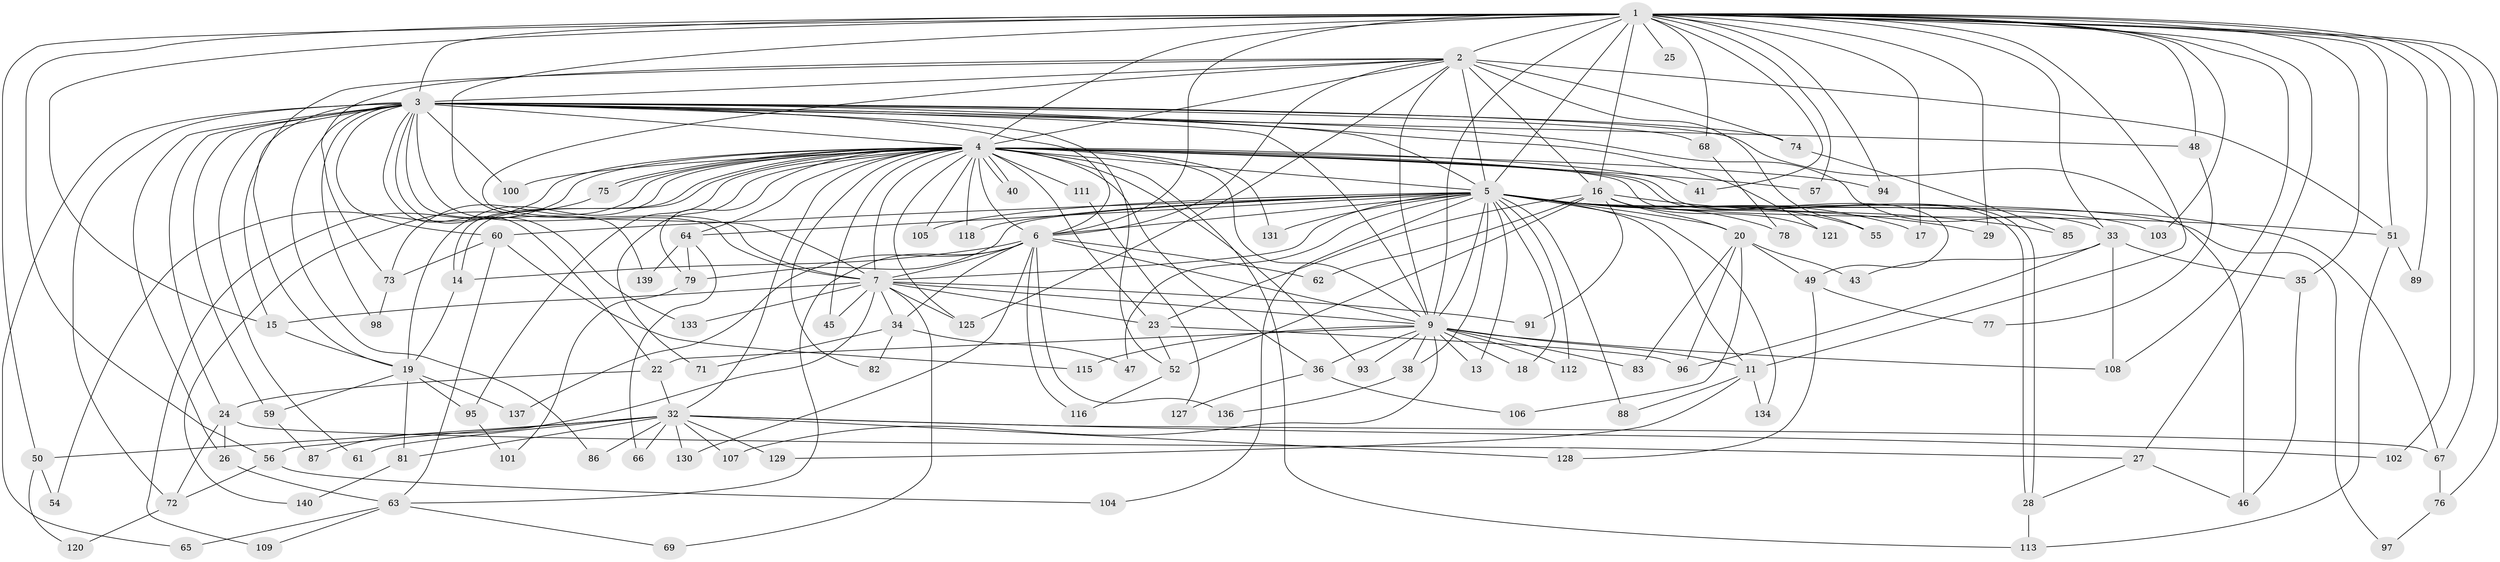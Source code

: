 // original degree distribution, {30: 0.007042253521126761, 17: 0.007042253521126761, 29: 0.007042253521126761, 40: 0.007042253521126761, 20: 0.007042253521126761, 19: 0.014084507042253521, 24: 0.007042253521126761, 21: 0.007042253521126761, 15: 0.007042253521126761, 5: 0.035211267605633804, 3: 0.15492957746478872, 2: 0.5633802816901409, 4: 0.11267605633802817, 9: 0.02112676056338028, 8: 0.02112676056338028, 6: 0.02112676056338028}
// Generated by graph-tools (version 1.1) at 2025/41/03/06/25 10:41:38]
// undirected, 111 vertices, 251 edges
graph export_dot {
graph [start="1"]
  node [color=gray90,style=filled];
  1 [super="+10"];
  2 [super="+92"];
  3 [super="+80"];
  4 [super="+30"];
  5 [super="+8"];
  6 [super="+44"];
  7 [super="+123"];
  9 [super="+12"];
  11 [super="+53"];
  13;
  14 [super="+142"];
  15 [super="+39"];
  16 [super="+31"];
  17;
  18;
  19 [super="+119"];
  20 [super="+21"];
  22;
  23;
  24 [super="+122"];
  25 [super="+124"];
  26;
  27;
  28 [super="+37"];
  29;
  32 [super="+42"];
  33;
  34 [super="+99"];
  35;
  36;
  38;
  40;
  41;
  43;
  45;
  46 [super="+58"];
  47;
  48;
  49;
  50;
  51 [super="+70"];
  52 [super="+141"];
  54;
  55;
  56;
  57;
  59;
  60 [super="+114"];
  61;
  62;
  63 [super="+117"];
  64 [super="+90"];
  65;
  66;
  67 [super="+84"];
  68;
  69;
  71;
  72;
  73;
  74;
  75;
  76;
  77;
  78;
  79;
  81;
  82;
  83;
  85;
  86;
  87;
  88;
  89;
  91;
  93;
  94;
  95;
  96 [super="+110"];
  97;
  98;
  100;
  101;
  102;
  103;
  104;
  105;
  106;
  107;
  108 [super="+135"];
  109;
  111 [super="+138"];
  112;
  113 [super="+132"];
  115;
  116;
  118;
  120;
  121;
  125 [super="+126"];
  127;
  128;
  129;
  130;
  131;
  133;
  134;
  136;
  137;
  139;
  140;
  1 -- 2 [weight=3];
  1 -- 3 [weight=3];
  1 -- 4 [weight=2];
  1 -- 5 [weight=4];
  1 -- 6 [weight=2];
  1 -- 7 [weight=2];
  1 -- 9 [weight=2];
  1 -- 16;
  1 -- 25 [weight=3];
  1 -- 29;
  1 -- 35;
  1 -- 41;
  1 -- 48;
  1 -- 51;
  1 -- 56;
  1 -- 57;
  1 -- 67;
  1 -- 68;
  1 -- 76;
  1 -- 94;
  1 -- 102;
  1 -- 103;
  1 -- 108;
  1 -- 33;
  1 -- 17;
  1 -- 50;
  1 -- 89;
  1 -- 27;
  1 -- 11;
  1 -- 15;
  2 -- 3;
  2 -- 4;
  2 -- 5 [weight=2];
  2 -- 6;
  2 -- 7;
  2 -- 9;
  2 -- 15;
  2 -- 16;
  2 -- 51;
  2 -- 55;
  2 -- 73;
  2 -- 74;
  2 -- 125;
  3 -- 4;
  3 -- 5 [weight=2];
  3 -- 6;
  3 -- 7;
  3 -- 9;
  3 -- 19;
  3 -- 22;
  3 -- 24;
  3 -- 26;
  3 -- 33;
  3 -- 46;
  3 -- 48;
  3 -- 59;
  3 -- 60;
  3 -- 61;
  3 -- 65;
  3 -- 68;
  3 -- 72;
  3 -- 74;
  3 -- 86;
  3 -- 100;
  3 -- 121;
  3 -- 139;
  3 -- 52;
  3 -- 98;
  3 -- 133;
  4 -- 5 [weight=2];
  4 -- 6 [weight=2];
  4 -- 7;
  4 -- 9 [weight=2];
  4 -- 14;
  4 -- 14;
  4 -- 23;
  4 -- 28;
  4 -- 28;
  4 -- 32;
  4 -- 36;
  4 -- 40;
  4 -- 40;
  4 -- 45;
  4 -- 54;
  4 -- 57;
  4 -- 64;
  4 -- 71;
  4 -- 73;
  4 -- 75;
  4 -- 75;
  4 -- 79;
  4 -- 82;
  4 -- 93;
  4 -- 94;
  4 -- 100;
  4 -- 109;
  4 -- 111 [weight=3];
  4 -- 118;
  4 -- 125;
  4 -- 131;
  4 -- 41;
  4 -- 105;
  4 -- 49;
  4 -- 19;
  4 -- 95;
  4 -- 113;
  5 -- 6 [weight=2];
  5 -- 7 [weight=3];
  5 -- 9 [weight=2];
  5 -- 13;
  5 -- 17;
  5 -- 29;
  5 -- 38;
  5 -- 79;
  5 -- 88;
  5 -- 97;
  5 -- 103;
  5 -- 105;
  5 -- 118;
  5 -- 64;
  5 -- 131;
  5 -- 134;
  5 -- 11;
  5 -- 78;
  5 -- 18;
  5 -- 20 [weight=2];
  5 -- 104;
  5 -- 47;
  5 -- 112;
  5 -- 55;
  5 -- 60;
  5 -- 51;
  5 -- 67;
  6 -- 7;
  6 -- 9;
  6 -- 34 [weight=2];
  6 -- 62;
  6 -- 63;
  6 -- 116;
  6 -- 130;
  6 -- 136;
  6 -- 137;
  6 -- 14;
  7 -- 9;
  7 -- 15;
  7 -- 23;
  7 -- 34;
  7 -- 45;
  7 -- 69;
  7 -- 87;
  7 -- 91;
  7 -- 133;
  7 -- 125;
  9 -- 11;
  9 -- 13;
  9 -- 18;
  9 -- 22;
  9 -- 36;
  9 -- 38;
  9 -- 83;
  9 -- 93;
  9 -- 107;
  9 -- 108;
  9 -- 115;
  9 -- 112;
  11 -- 88;
  11 -- 129;
  11 -- 134;
  14 -- 19;
  15 -- 19;
  16 -- 20;
  16 -- 52;
  16 -- 62;
  16 -- 85;
  16 -- 91;
  16 -- 121;
  16 -- 23;
  19 -- 59;
  19 -- 81;
  19 -- 95;
  19 -- 137;
  20 -- 43;
  20 -- 49;
  20 -- 83;
  20 -- 106;
  20 -- 96;
  22 -- 24;
  22 -- 32;
  23 -- 52;
  23 -- 96;
  24 -- 26;
  24 -- 27;
  24 -- 72;
  26 -- 63;
  27 -- 46;
  27 -- 28;
  28 -- 113;
  32 -- 50;
  32 -- 61;
  32 -- 66;
  32 -- 81;
  32 -- 86;
  32 -- 128;
  32 -- 129;
  32 -- 130;
  32 -- 67;
  32 -- 102;
  32 -- 107;
  32 -- 56;
  33 -- 35;
  33 -- 43;
  33 -- 96;
  33 -- 108;
  34 -- 47;
  34 -- 71;
  34 -- 82;
  35 -- 46;
  36 -- 106;
  36 -- 127;
  38 -- 136;
  48 -- 77;
  49 -- 77;
  49 -- 128;
  50 -- 54;
  50 -- 120;
  51 -- 89;
  51 -- 113;
  52 -- 116;
  56 -- 72;
  56 -- 104;
  59 -- 87;
  60 -- 115;
  60 -- 63;
  60 -- 73;
  63 -- 65;
  63 -- 69;
  63 -- 109;
  64 -- 66;
  64 -- 139;
  64 -- 79;
  67 -- 76;
  68 -- 78;
  72 -- 120;
  73 -- 98;
  74 -- 85;
  75 -- 140;
  76 -- 97;
  79 -- 101;
  81 -- 140;
  95 -- 101;
  111 -- 127;
}
